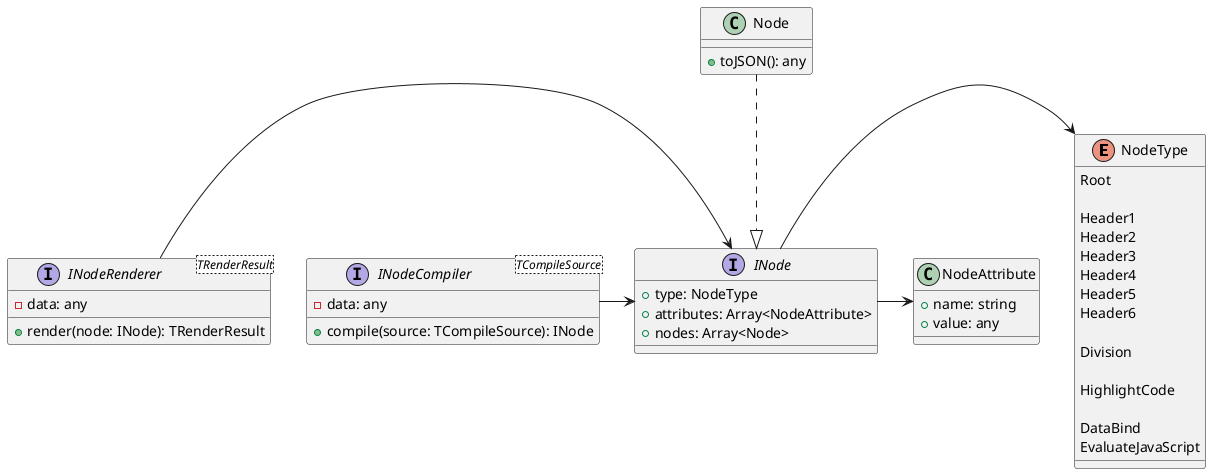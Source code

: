 @startuml
enum NodeType {
  Root

  Header1
  Header2
  Header3
  Header4
  Header5
  Header6

  Division

  HighlightCode

  DataBind
  EvaluateJavaScript
}

class NodeAttribute {
  + name: string
  + value: any
}

interface INode {
  + type: NodeType
  + attributes: Array<NodeAttribute>
  + nodes: Array<Node>
}
INode -> NodeType
INode -> NodeAttribute

class Node {
  + toJSON(): any
}
Node ..|> INode

interface INodeRenderer<TRenderResult> {
  - data: any
  + render(node: INode): TRenderResult
}
INodeRenderer -> INode

interface INodeCompiler<TCompileSource> {
  - data: any
  + compile(source: TCompileSource): INode
}
INodeCompiler -> INode

@enduml